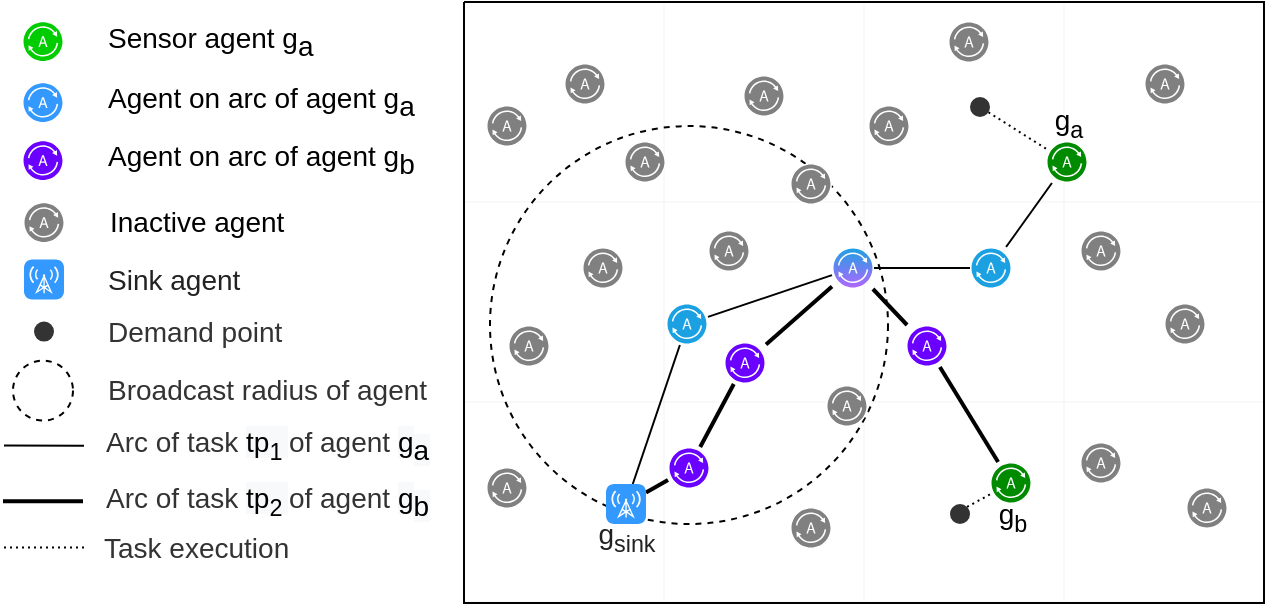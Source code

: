 <mxfile version="13.0.3" type="device"><diagram id="n3x0hCh38KXFZ6Cryw47" name="Page-1"><mxGraphModel dx="1933" dy="822" grid="1" gridSize="10" guides="1" tooltips="1" connect="1" arrows="1" fold="1" page="1" pageScale="1" pageWidth="827" pageHeight="1169" math="0" shadow="0"><root><mxCell id="0"/><mxCell id="1" parent="0"/><mxCell id="G75mjb6Er_qYQi8ZF5sW-1" value="" style="verticalLabelPosition=bottom;verticalAlign=top;html=1;shape=mxgraph.basic.patternFillRect;fillStyle=grid;step=100;fillStrokeWidth=0.2;fillStrokeColor=#dddddd;fontSize=14;" parent="1" vertex="1"><mxGeometry x="120" y="80" width="400" height="300.5" as="geometry"/></mxCell><mxCell id="G75mjb6Er_qYQi8ZF5sW-46" value="" style="ellipse;whiteSpace=wrap;html=1;aspect=fixed;labelBackgroundColor=#000000;strokeColor=#000000;fontColor=#333333;fillColor=none;dashed=1;fontSize=14;" parent="1" vertex="1"><mxGeometry x="133" y="142" width="199" height="199" as="geometry"/></mxCell><mxCell id="G75mjb6Er_qYQi8ZF5sW-3" value="" style="pointerEvents=1;shadow=0;dashed=0;html=1;labelPosition=center;verticalLabelPosition=bottom;verticalAlign=top;align=center;outlineConnect=0;shape=mxgraph.veeam2.agent;labelBackgroundColor=#000000;fillColor=#808080;fontSize=14;" parent="1" vertex="1"><mxGeometry x="460" y="110.5" width="21" height="21" as="geometry"/></mxCell><mxCell id="G75mjb6Er_qYQi8ZF5sW-47" style="rounded=0;orthogonalLoop=1;jettySize=auto;html=1;fontColor=#333333;endArrow=none;endFill=0;fontSize=14;" parent="1" source="G75mjb6Er_qYQi8ZF5sW-5" target="G75mjb6Er_qYQi8ZF5sW-35" edge="1"><mxGeometry relative="1" as="geometry"/></mxCell><mxCell id="G75mjb6Er_qYQi8ZF5sW-66" style="edgeStyle=none;rounded=0;orthogonalLoop=1;jettySize=auto;html=1;labelBackgroundColor=none;endArrow=none;endFill=0;fontSize=14;fontColor=#333333;strokeWidth=2;" parent="1" source="G75mjb6Er_qYQi8ZF5sW-5" target="G75mjb6Er_qYQi8ZF5sW-43" edge="1"><mxGeometry relative="1" as="geometry"/></mxCell><mxCell id="G75mjb6Er_qYQi8ZF5sW-5" value="g&lt;sub&gt;sink&lt;/sub&gt;" style="html=1;strokeWidth=1;shadow=0;dashed=0;shape=mxgraph.ios7.misc.broadcast;strokeColor=none;buttonText=;strokeColor2=#222222;fontColor=#222222;fontSize=14;verticalLabelPosition=bottom;verticalAlign=top;align=center;fillColor=#3399FF;spacingTop=-10;" parent="1" vertex="1"><mxGeometry x="191" y="321" width="20" height="20" as="geometry"/></mxCell><mxCell id="G75mjb6Er_qYQi8ZF5sW-7" value="Sensor agent g&lt;sub style=&quot;font-size: 14px&quot;&gt;a&lt;/sub&gt;" style="pointerEvents=1;shadow=0;dashed=0;html=1;labelPosition=right;verticalLabelPosition=middle;verticalAlign=middle;align=left;outlineConnect=0;shape=mxgraph.veeam2.agent;labelBackgroundColor=none;fillColor=#00CC00;spacingLeft=20;fontSize=14;" parent="1" vertex="1"><mxGeometry x="-101" y="89.31" width="21" height="21" as="geometry"/></mxCell><mxCell id="G75mjb6Er_qYQi8ZF5sW-9" value="Agent on arc of agent g&lt;sub style=&quot;font-size: 14px&quot;&gt;a&lt;/sub&gt;" style="pointerEvents=1;shadow=0;dashed=0;html=1;labelPosition=right;verticalLabelPosition=middle;verticalAlign=middle;align=left;outlineConnect=0;shape=mxgraph.veeam2.agent;labelBackgroundColor=none;fillColor=#3399FF;spacingLeft=20;fontSize=14;" parent="1" vertex="1"><mxGeometry x="-101" y="119.81" width="21" height="21" as="geometry"/></mxCell><mxCell id="G75mjb6Er_qYQi8ZF5sW-10" value="" style="pointerEvents=1;shadow=0;dashed=0;html=1;labelPosition=center;verticalLabelPosition=bottom;verticalAlign=top;align=center;outlineConnect=0;shape=mxgraph.veeam2.agent;labelBackgroundColor=#000000;fillColor=#808080;fontSize=14;" parent="1" vertex="1"><mxGeometry x="170" y="110.5" width="21" height="21" as="geometry"/></mxCell><mxCell id="G75mjb6Er_qYQi8ZF5sW-11" value="g&lt;sub&gt;a&lt;/sub&gt;" style="pointerEvents=1;shadow=0;dashed=0;html=1;labelPosition=center;verticalLabelPosition=top;verticalAlign=bottom;align=center;outlineConnect=0;shape=mxgraph.veeam2.agent;labelBackgroundColor=none;fillColor=#008a00;strokeColor=#005700;fontSize=14;spacingBottom=-3;" parent="1" vertex="1"><mxGeometry x="411" y="149.5" width="21" height="21" as="geometry"/></mxCell><mxCell id="G75mjb6Er_qYQi8ZF5sW-68" style="edgeStyle=none;rounded=0;orthogonalLoop=1;jettySize=auto;html=1;labelBackgroundColor=none;endArrow=none;endFill=0;fontSize=14;fontColor=#333333;strokeWidth=2;" parent="1" source="G75mjb6Er_qYQi8ZF5sW-12" target="G75mjb6Er_qYQi8ZF5sW-24" edge="1"><mxGeometry relative="1" as="geometry"/></mxCell><mxCell id="G75mjb6Er_qYQi8ZF5sW-12" value="" style="pointerEvents=1;shadow=0;dashed=0;html=1;labelPosition=center;verticalLabelPosition=bottom;verticalAlign=top;align=center;outlineConnect=0;shape=mxgraph.veeam2.agent;labelBackgroundColor=#000000;fillColor=#6a00ff;fontSize=14;strokeColor=#3700CC;fontColor=#ffffff;" parent="1" vertex="1"><mxGeometry x="250" y="250" width="21" height="21" as="geometry"/></mxCell><mxCell id="G75mjb6Er_qYQi8ZF5sW-13" value="" style="pointerEvents=1;shadow=0;dashed=0;html=1;labelPosition=center;verticalLabelPosition=bottom;verticalAlign=top;align=center;outlineConnect=0;shape=mxgraph.veeam2.agent;labelBackgroundColor=#000000;fillColor=#808080;fontSize=14;" parent="1" vertex="1"><mxGeometry x="470" y="230.5" width="21" height="21" as="geometry"/></mxCell><mxCell id="G75mjb6Er_qYQi8ZF5sW-16" value="" style="pointerEvents=1;shadow=0;dashed=0;html=1;labelPosition=center;verticalLabelPosition=bottom;verticalAlign=top;align=center;outlineConnect=0;shape=mxgraph.veeam2.agent;labelBackgroundColor=#000000;fillColor=#808080;fontSize=14;" parent="1" vertex="1"><mxGeometry x="131" y="131.5" width="21" height="21" as="geometry"/></mxCell><mxCell id="G75mjb6Er_qYQi8ZF5sW-17" value="" style="pointerEvents=1;shadow=0;dashed=0;html=1;labelPosition=center;verticalLabelPosition=bottom;verticalAlign=top;align=center;outlineConnect=0;shape=mxgraph.veeam2.agent;labelBackgroundColor=#000000;fillColor=#808080;fontSize=14;" parent="1" vertex="1"><mxGeometry x="428" y="300" width="21" height="21" as="geometry"/></mxCell><mxCell id="G75mjb6Er_qYQi8ZF5sW-18" value="" style="pointerEvents=1;shadow=0;dashed=0;html=1;labelPosition=center;verticalLabelPosition=bottom;verticalAlign=top;align=center;outlineConnect=0;shape=mxgraph.veeam2.agent;labelBackgroundColor=#000000;fillColor=#808080;fontSize=14;" parent="1" vertex="1"><mxGeometry x="283" y="160.5" width="21" height="21" as="geometry"/></mxCell><mxCell id="G75mjb6Er_qYQi8ZF5sW-19" value="" style="pointerEvents=1;shadow=0;dashed=0;html=1;labelPosition=center;verticalLabelPosition=bottom;verticalAlign=top;align=center;outlineConnect=0;shape=mxgraph.veeam2.agent;labelBackgroundColor=#000000;fillColor=#808080;fontSize=14;" parent="1" vertex="1"><mxGeometry x="142" y="241.5" width="21" height="21" as="geometry"/></mxCell><mxCell id="G75mjb6Er_qYQi8ZF5sW-20" value="" style="pointerEvents=1;shadow=0;dashed=0;html=1;labelPosition=center;verticalLabelPosition=bottom;verticalAlign=top;align=center;outlineConnect=0;shape=mxgraph.veeam2.agent;labelBackgroundColor=#000000;fillColor=#808080;fontSize=14;" parent="1" vertex="1"><mxGeometry x="200" y="149.5" width="21" height="21" as="geometry"/></mxCell><mxCell id="G75mjb6Er_qYQi8ZF5sW-70" style="edgeStyle=none;rounded=0;orthogonalLoop=1;jettySize=auto;html=1;labelBackgroundColor=none;endArrow=none;endFill=0;fontSize=14;fontColor=#333333;strokeWidth=2;" parent="1" source="G75mjb6Er_qYQi8ZF5sW-21" target="G75mjb6Er_qYQi8ZF5sW-34" edge="1"><mxGeometry relative="1" as="geometry"/></mxCell><mxCell id="G75mjb6Er_qYQi8ZF5sW-21" value="" style="pointerEvents=1;shadow=0;dashed=0;html=1;labelPosition=center;verticalLabelPosition=bottom;verticalAlign=top;align=center;outlineConnect=0;shape=mxgraph.veeam2.agent;labelBackgroundColor=#000000;fillColor=#6a00ff;fontSize=14;strokeColor=#3700CC;fontColor=#ffffff;" parent="1" vertex="1"><mxGeometry x="341" y="241.5" width="21" height="21" as="geometry"/></mxCell><mxCell id="G75mjb6Er_qYQi8ZF5sW-22" value="" style="pointerEvents=1;shadow=0;dashed=0;html=1;labelPosition=center;verticalLabelPosition=bottom;verticalAlign=top;align=center;outlineConnect=0;shape=mxgraph.veeam2.agent;labelBackgroundColor=#000000;fillColor=#808080;fontSize=14;" parent="1" vertex="1"><mxGeometry x="242" y="194" width="21" height="21" as="geometry"/></mxCell><mxCell id="G75mjb6Er_qYQi8ZF5sW-49" style="edgeStyle=none;rounded=0;orthogonalLoop=1;jettySize=auto;html=1;endArrow=none;endFill=0;fontColor=#333333;fontSize=14;" parent="1" source="G75mjb6Er_qYQi8ZF5sW-24" target="G75mjb6Er_qYQi8ZF5sW-33" edge="1"><mxGeometry relative="1" as="geometry"/></mxCell><mxCell id="G75mjb6Er_qYQi8ZF5sW-69" style="edgeStyle=none;rounded=0;orthogonalLoop=1;jettySize=auto;html=1;labelBackgroundColor=none;endArrow=none;endFill=0;fontSize=14;fontColor=#333333;strokeWidth=2;" parent="1" source="G75mjb6Er_qYQi8ZF5sW-24" target="G75mjb6Er_qYQi8ZF5sW-21" edge="1"><mxGeometry relative="1" as="geometry"/></mxCell><mxCell id="G75mjb6Er_qYQi8ZF5sW-24" value="" style="pointerEvents=1;shadow=0;dashed=0;html=1;labelPosition=center;verticalLabelPosition=bottom;verticalAlign=top;align=center;outlineConnect=0;shape=mxgraph.veeam2.agent;labelBackgroundColor=#000000;fillColor=#1ba1e2;strokeColor=#006EAF;fontColor=#ffffff;fontSize=14;gradientColor=#B266FF;" parent="1" vertex="1"><mxGeometry x="304" y="202.5" width="21" height="21" as="geometry"/></mxCell><mxCell id="G75mjb6Er_qYQi8ZF5sW-27" value="" style="pointerEvents=1;shadow=0;dashed=0;html=1;labelPosition=center;verticalLabelPosition=bottom;verticalAlign=top;align=center;outlineConnect=0;shape=mxgraph.veeam2.agent;labelBackgroundColor=#000000;fillColor=#808080;fontSize=14;" parent="1" vertex="1"><mxGeometry x="322" y="131.5" width="21" height="21" as="geometry"/></mxCell><mxCell id="G75mjb6Er_qYQi8ZF5sW-28" value="" style="pointerEvents=1;shadow=0;dashed=0;html=1;labelPosition=center;verticalLabelPosition=bottom;verticalAlign=top;align=center;outlineConnect=0;shape=mxgraph.veeam2.agent;labelBackgroundColor=#000000;fillColor=#808080;fontSize=14;" parent="1" vertex="1"><mxGeometry x="362" y="89.5" width="21" height="21" as="geometry"/></mxCell><mxCell id="G75mjb6Er_qYQi8ZF5sW-30" value="" style="pointerEvents=1;shadow=0;dashed=0;html=1;labelPosition=center;verticalLabelPosition=bottom;verticalAlign=top;align=center;outlineConnect=0;shape=mxgraph.veeam2.agent;labelBackgroundColor=#000000;fillColor=#808080;fontSize=14;" parent="1" vertex="1"><mxGeometry x="179" y="202.5" width="21" height="21" as="geometry"/></mxCell><mxCell id="G75mjb6Er_qYQi8ZF5sW-32" value="" style="pointerEvents=1;shadow=0;dashed=0;html=1;labelPosition=center;verticalLabelPosition=bottom;verticalAlign=top;align=center;outlineConnect=0;shape=mxgraph.veeam2.agent;labelBackgroundColor=#000000;fillColor=#808080;fontSize=14;" parent="1" vertex="1"><mxGeometry x="481" y="322.5" width="21" height="21" as="geometry"/></mxCell><mxCell id="G75mjb6Er_qYQi8ZF5sW-50" style="edgeStyle=none;rounded=0;orthogonalLoop=1;jettySize=auto;html=1;endArrow=none;endFill=0;fontColor=#333333;fontSize=14;" parent="1" source="G75mjb6Er_qYQi8ZF5sW-33" target="G75mjb6Er_qYQi8ZF5sW-11" edge="1"><mxGeometry relative="1" as="geometry"/></mxCell><mxCell id="G75mjb6Er_qYQi8ZF5sW-33" value="" style="pointerEvents=1;shadow=0;dashed=0;html=1;labelPosition=center;verticalLabelPosition=bottom;verticalAlign=top;align=center;outlineConnect=0;shape=mxgraph.veeam2.agent;labelBackgroundColor=#000000;fillColor=#1ba1e2;strokeColor=#006EAF;fontColor=#ffffff;fontSize=14;" parent="1" vertex="1"><mxGeometry x="373" y="202.5" width="21" height="21" as="geometry"/></mxCell><mxCell id="G75mjb6Er_qYQi8ZF5sW-34" value="g&lt;sub&gt;b&lt;/sub&gt;" style="pointerEvents=1;shadow=0;dashed=0;html=1;labelPosition=center;verticalLabelPosition=bottom;verticalAlign=top;align=center;outlineConnect=0;shape=mxgraph.veeam2.agent;labelBackgroundColor=none;fillColor=#008a00;fontSize=14;strokeColor=#005700;spacingBottom=0;spacingTop=-10;" parent="1" vertex="1"><mxGeometry x="383" y="310" width="21" height="21" as="geometry"/></mxCell><mxCell id="G75mjb6Er_qYQi8ZF5sW-48" style="edgeStyle=none;rounded=0;orthogonalLoop=1;jettySize=auto;html=1;endArrow=none;endFill=0;fontColor=#333333;fontSize=14;" parent="1" source="G75mjb6Er_qYQi8ZF5sW-35" target="G75mjb6Er_qYQi8ZF5sW-24" edge="1"><mxGeometry relative="1" as="geometry"/></mxCell><mxCell id="G75mjb6Er_qYQi8ZF5sW-35" value="" style="pointerEvents=1;shadow=0;dashed=0;html=1;labelPosition=center;verticalLabelPosition=bottom;verticalAlign=top;align=center;outlineConnect=0;shape=mxgraph.veeam2.agent;labelBackgroundColor=#000000;fillColor=#1ba1e2;strokeColor=#006EAF;fontColor=#ffffff;fontSize=14;" parent="1" vertex="1"><mxGeometry x="221" y="230.5" width="21" height="21" as="geometry"/></mxCell><mxCell id="G75mjb6Er_qYQi8ZF5sW-36" value="" style="pointerEvents=1;shadow=0;dashed=0;html=1;labelPosition=center;verticalLabelPosition=bottom;verticalAlign=top;align=center;outlineConnect=0;shape=mxgraph.veeam2.agent;labelBackgroundColor=#000000;fillColor=#808080;fontSize=14;" parent="1" vertex="1"><mxGeometry x="259.5" y="116.5" width="21" height="21" as="geometry"/></mxCell><mxCell id="G75mjb6Er_qYQi8ZF5sW-37" value="" style="pointerEvents=1;shadow=0;dashed=0;html=1;labelPosition=center;verticalLabelPosition=bottom;verticalAlign=top;align=center;outlineConnect=0;shape=mxgraph.veeam2.agent;labelBackgroundColor=#000000;fillColor=#808080;fontSize=14;" parent="1" vertex="1"><mxGeometry x="283" y="332.5" width="21" height="21" as="geometry"/></mxCell><mxCell id="G75mjb6Er_qYQi8ZF5sW-39" value="" style="pointerEvents=1;shadow=0;dashed=0;html=1;labelPosition=center;verticalLabelPosition=bottom;verticalAlign=top;align=center;outlineConnect=0;shape=mxgraph.veeam2.agent;labelBackgroundColor=#000000;fillColor=#808080;fontSize=14;" parent="1" vertex="1"><mxGeometry x="131" y="312.5" width="21" height="21" as="geometry"/></mxCell><mxCell id="G75mjb6Er_qYQi8ZF5sW-41" value="" style="pointerEvents=1;shadow=0;dashed=0;html=1;labelPosition=center;verticalLabelPosition=bottom;verticalAlign=top;align=center;outlineConnect=0;shape=mxgraph.veeam2.agent;labelBackgroundColor=#000000;fillColor=#808080;fontSize=14;" parent="1" vertex="1"><mxGeometry x="428" y="194" width="21" height="21" as="geometry"/></mxCell><mxCell id="G75mjb6Er_qYQi8ZF5sW-67" style="edgeStyle=none;rounded=0;orthogonalLoop=1;jettySize=auto;html=1;labelBackgroundColor=none;endArrow=none;endFill=0;fontSize=14;fontColor=#333333;strokeWidth=2;" parent="1" source="G75mjb6Er_qYQi8ZF5sW-43" target="G75mjb6Er_qYQi8ZF5sW-12" edge="1"><mxGeometry relative="1" as="geometry"/></mxCell><mxCell id="G75mjb6Er_qYQi8ZF5sW-43" value="" style="pointerEvents=1;shadow=0;dashed=0;html=1;labelPosition=center;verticalLabelPosition=bottom;verticalAlign=top;align=center;outlineConnect=0;shape=mxgraph.veeam2.agent;labelBackgroundColor=#000000;fillColor=#6a00ff;fontSize=14;strokeColor=#3700CC;fontColor=#ffffff;" parent="1" vertex="1"><mxGeometry x="222" y="302.5" width="21" height="21" as="geometry"/></mxCell><mxCell id="G75mjb6Er_qYQi8ZF5sW-45" value="" style="pointerEvents=1;shadow=0;dashed=0;html=1;labelPosition=center;verticalLabelPosition=bottom;verticalAlign=top;align=center;outlineConnect=0;shape=mxgraph.veeam2.agent;labelBackgroundColor=#000000;fillColor=#808080;fontSize=14;" parent="1" vertex="1"><mxGeometry x="301" y="271.5" width="21" height="21" as="geometry"/></mxCell><mxCell id="G75mjb6Er_qYQi8ZF5sW-63" style="edgeStyle=none;rounded=0;orthogonalLoop=1;jettySize=auto;html=1;endArrow=none;endFill=0;fontSize=14;fontColor=#333333;dashed=1;dashPattern=1 2;" parent="1" source="G75mjb6Er_qYQi8ZF5sW-52" target="G75mjb6Er_qYQi8ZF5sW-11" edge="1"><mxGeometry relative="1" as="geometry"/></mxCell><mxCell id="G75mjb6Er_qYQi8ZF5sW-52" value="" style="ellipse;whiteSpace=wrap;html=1;aspect=fixed;dashed=1;labelBackgroundColor=none;fontColor=#333333;fillColor=#333333;strokeColor=none;labelPosition=center;verticalLabelPosition=top;align=center;verticalAlign=bottom;fontSize=14;" parent="1" vertex="1"><mxGeometry x="373" y="127.5" width="10" height="10" as="geometry"/></mxCell><mxCell id="G75mjb6Er_qYQi8ZF5sW-53" value="Inactive agent" style="pointerEvents=1;shadow=0;dashed=0;html=1;labelPosition=right;verticalLabelPosition=middle;verticalAlign=middle;align=left;outlineConnect=0;shape=mxgraph.veeam2.agent;labelBackgroundColor=none;fillColor=#808080;spacingLeft=20;fontSize=14;" parent="1" vertex="1"><mxGeometry x="-100.5" y="179.81" width="21" height="21" as="geometry"/></mxCell><mxCell id="G75mjb6Er_qYQi8ZF5sW-55" value="Demand point" style="ellipse;html=1;aspect=fixed;dashed=1;labelBackgroundColor=none;fontColor=#333333;fillColor=#333333;strokeColor=none;labelPosition=right;verticalLabelPosition=middle;align=left;verticalAlign=middle;fontSize=14;textDirection=ltr;spacingLeft=25;" parent="1" vertex="1"><mxGeometry x="-95" y="239.81" width="10" height="10" as="geometry"/></mxCell><mxCell id="G75mjb6Er_qYQi8ZF5sW-58" value="Broadcast radius of agent" style="ellipse;html=1;aspect=fixed;labelBackgroundColor=none;strokeColor=#000000;fontColor=#333333;fillColor=none;dashed=1;labelPosition=right;verticalLabelPosition=middle;align=left;verticalAlign=middle;spacingLeft=15;fontSize=14;" parent="1" vertex="1"><mxGeometry x="-105.5" y="259.31" width="30" height="30" as="geometry"/></mxCell><mxCell id="G75mjb6Er_qYQi8ZF5sW-62" value="Arc of task&amp;nbsp;&lt;span style=&quot;color: rgb(0 , 0 , 0) ; background-color: rgb(248 , 249 , 250)&quot;&gt;tp&lt;/span&gt;&lt;span style=&quot;color: rgb(0 , 0 , 0) ; background-color: rgb(248 , 249 , 250)&quot;&gt;&lt;sub&gt;1&amp;nbsp;&lt;/sub&gt;&lt;/span&gt;of agent&amp;nbsp;&lt;span style=&quot;color: rgb(0 , 0 , 0) ; background-color: rgb(248 , 249 , 250)&quot;&gt;g&lt;/span&gt;&lt;sub style=&quot;color: rgb(0 , 0 , 0) ; background-color: rgb(248 , 249 , 250) ; font-size: 14px&quot;&gt;a&lt;/sub&gt;" style="edgeStyle=none;rounded=0;orthogonalLoop=1;jettySize=auto;html=1;endArrow=none;endFill=0;fontColor=#333333;labelPosition=right;verticalLabelPosition=middle;align=left;verticalAlign=middle;spacingLeft=29;fontSize=14;" parent="1" edge="1"><mxGeometry relative="1" as="geometry"><mxPoint x="-110" y="301.808" as="sourcePoint"/><mxPoint x="-70" y="301.89" as="targetPoint"/></mxGeometry></mxCell><mxCell id="G75mjb6Er_qYQi8ZF5sW-65" value="Task execution" style="edgeStyle=none;rounded=0;orthogonalLoop=1;jettySize=auto;html=1;endArrow=none;endFill=0;fontSize=14;fontColor=#333333;dashed=1;dashPattern=1 2;labelPosition=right;verticalLabelPosition=middle;align=left;verticalAlign=middle;labelBackgroundColor=none;spacingLeft=28;" parent="1" edge="1"><mxGeometry relative="1" as="geometry"><mxPoint x="-70" y="352.81" as="sourcePoint"/><mxPoint x="-110" y="352.81" as="targetPoint"/></mxGeometry></mxCell><mxCell id="G75mjb6Er_qYQi8ZF5sW-73" value="" style="ellipse;whiteSpace=wrap;html=1;aspect=fixed;dashed=1;labelBackgroundColor=none;fontColor=#333333;fillColor=#333333;strokeColor=none;labelPosition=center;verticalLabelPosition=top;align=center;verticalAlign=bottom;fontSize=14;" parent="1" vertex="1"><mxGeometry x="363" y="331" width="10" height="10" as="geometry"/></mxCell><mxCell id="G75mjb6Er_qYQi8ZF5sW-74" style="edgeStyle=none;rounded=0;orthogonalLoop=1;jettySize=auto;html=1;endArrow=none;endFill=0;fontSize=14;fontColor=#333333;dashed=1;dashPattern=1 2;exitX=1;exitY=0;exitDx=0;exitDy=0;" parent="1" source="G75mjb6Er_qYQi8ZF5sW-73" target="G75mjb6Er_qYQi8ZF5sW-34" edge="1"><mxGeometry relative="1" as="geometry"><mxPoint x="392.276" y="145.092" as="sourcePoint"/><mxPoint x="421" y="163.362" as="targetPoint"/></mxGeometry></mxCell><mxCell id="G75mjb6Er_qYQi8ZF5sW-75" value="&lt;font color=&quot;#000000&quot;&gt;Agent on arc of agent g&lt;sub style=&quot;font-size: 14px&quot;&gt;b&lt;/sub&gt;&lt;/font&gt;" style="pointerEvents=1;shadow=0;dashed=0;html=1;labelPosition=right;verticalLabelPosition=middle;verticalAlign=middle;align=left;outlineConnect=0;shape=mxgraph.veeam2.agent;labelBackgroundColor=none;fillColor=#6a00ff;spacingLeft=20;fontSize=14;strokeColor=#3700CC;fontColor=#ffffff;" parent="1" vertex="1"><mxGeometry x="-101" y="148.81" width="21" height="21" as="geometry"/></mxCell><mxCell id="G75mjb6Er_qYQi8ZF5sW-76" value="Arc of task&amp;nbsp;&lt;span style=&quot;color: rgb(0 , 0 , 0) ; background-color: rgb(248 , 249 , 250)&quot;&gt;tp&lt;/span&gt;&lt;span style=&quot;color: rgb(0 , 0 , 0) ; background-color: rgb(248 , 249 , 250)&quot;&gt;&lt;sub&gt;2&amp;nbsp;&lt;/sub&gt;&lt;/span&gt;of agent&amp;nbsp;&lt;span style=&quot;color: rgb(0 , 0 , 0) ; background-color: rgb(248 , 249 , 250)&quot;&gt;g&lt;/span&gt;&lt;sub style=&quot;color: rgb(0 , 0 , 0) ; background-color: rgb(248 , 249 , 250) ; font-size: 14px&quot;&gt;b&lt;/sub&gt;" style="edgeStyle=none;rounded=0;orthogonalLoop=1;jettySize=auto;html=1;endArrow=none;endFill=0;fontColor=#333333;labelPosition=right;verticalLabelPosition=middle;align=left;verticalAlign=middle;spacingLeft=29;fontSize=14;strokeWidth=2;" parent="1" edge="1"><mxGeometry relative="1" as="geometry"><mxPoint x="-110.5" y="329.61" as="sourcePoint"/><mxPoint x="-70.5" y="329.61" as="targetPoint"/></mxGeometry></mxCell><mxCell id="jQ3NJ8yE42_A5jXCVg6r-3" value="Sink agent" style="html=1;strokeWidth=1;shadow=0;dashed=0;shape=mxgraph.ios7.misc.broadcast;strokeColor=none;buttonText=;strokeColor2=#222222;fontColor=#222222;fontSize=14;verticalLabelPosition=middle;verticalAlign=middle;align=left;fillColor=#3399FF;spacingTop=0;labelPosition=right;spacingLeft=20;" parent="1" vertex="1"><mxGeometry x="-100" y="208.81" width="20" height="20" as="geometry"/></mxCell></root></mxGraphModel></diagram></mxfile>